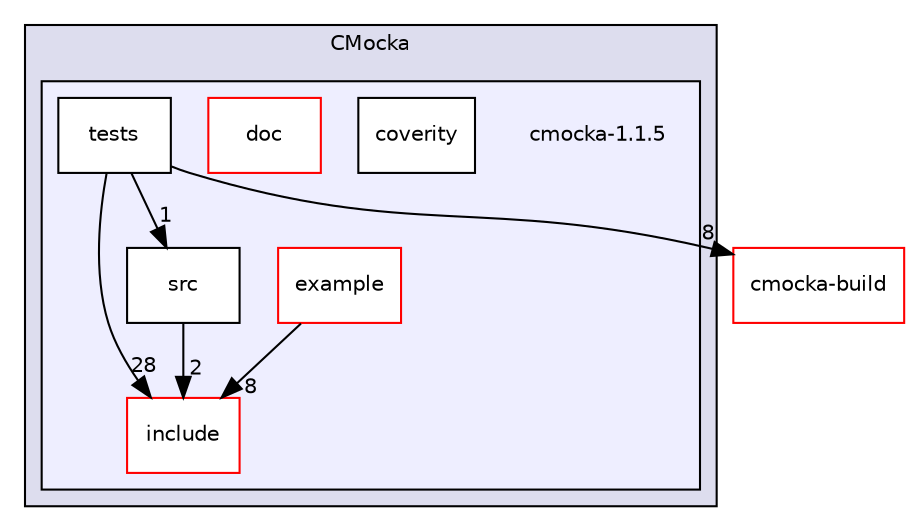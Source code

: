 digraph "CMocka/cmocka-1.1.5" {
  compound=true
  node [ fontsize="10", fontname="Helvetica"];
  edge [ labelfontsize="10", labelfontname="Helvetica"];
  subgraph clusterdir_f01ffc09085e95ed6f4e0d3f1c51ce3b {
    graph [ bgcolor="#ddddee", pencolor="black", label="CMocka" fontname="Helvetica", fontsize="10", URL="dir_f01ffc09085e95ed6f4e0d3f1c51ce3b.html"]
  subgraph clusterdir_41df525925d1430602165512686fe4f6 {
    graph [ bgcolor="#eeeeff", pencolor="black", label="" URL="dir_41df525925d1430602165512686fe4f6.html"];
    dir_41df525925d1430602165512686fe4f6 [shape=plaintext label="cmocka-1.1.5"];
    dir_9de727cdec357883e74691cdf80b3165 [shape=box label="coverity" color="black" fillcolor="white" style="filled" URL="dir_9de727cdec357883e74691cdf80b3165.html"];
    dir_ec158ba29639f79c8d01992e9a051b7c [shape=box label="doc" color="red" fillcolor="white" style="filled" URL="dir_ec158ba29639f79c8d01992e9a051b7c.html"];
    dir_ff2c8f4125beeaf92a748f863582b234 [shape=box label="example" color="red" fillcolor="white" style="filled" URL="dir_ff2c8f4125beeaf92a748f863582b234.html"];
    dir_ce428ad40d9783629b840846d25dbdfb [shape=box label="include" color="red" fillcolor="white" style="filled" URL="dir_ce428ad40d9783629b840846d25dbdfb.html"];
    dir_021d62b5eb6ffc93658a04e8b78b73d4 [shape=box label="src" color="black" fillcolor="white" style="filled" URL="dir_021d62b5eb6ffc93658a04e8b78b73d4.html"];
    dir_0fe221e35533cc2d798dac312d2ab2e8 [shape=box label="tests" color="black" fillcolor="white" style="filled" URL="dir_0fe221e35533cc2d798dac312d2ab2e8.html"];
  }
  }
  dir_6f947ad55faa6009801a8211cf405bb7 [shape=box label="cmocka-build" fillcolor="white" style="filled" color="red" URL="dir_6f947ad55faa6009801a8211cf405bb7.html"];
  dir_0fe221e35533cc2d798dac312d2ab2e8->dir_ce428ad40d9783629b840846d25dbdfb [headlabel="28", labeldistance=1.5 headhref="dir_000009_000007.html"];
  dir_0fe221e35533cc2d798dac312d2ab2e8->dir_6f947ad55faa6009801a8211cf405bb7 [headlabel="8", labeldistance=1.5 headhref="dir_000009_000013.html"];
  dir_0fe221e35533cc2d798dac312d2ab2e8->dir_021d62b5eb6ffc93658a04e8b78b73d4 [headlabel="1", labeldistance=1.5 headhref="dir_000009_000008.html"];
  dir_021d62b5eb6ffc93658a04e8b78b73d4->dir_ce428ad40d9783629b840846d25dbdfb [headlabel="2", labeldistance=1.5 headhref="dir_000008_000007.html"];
  dir_ff2c8f4125beeaf92a748f863582b234->dir_ce428ad40d9783629b840846d25dbdfb [headlabel="8", labeldistance=1.5 headhref="dir_000003_000007.html"];
}
